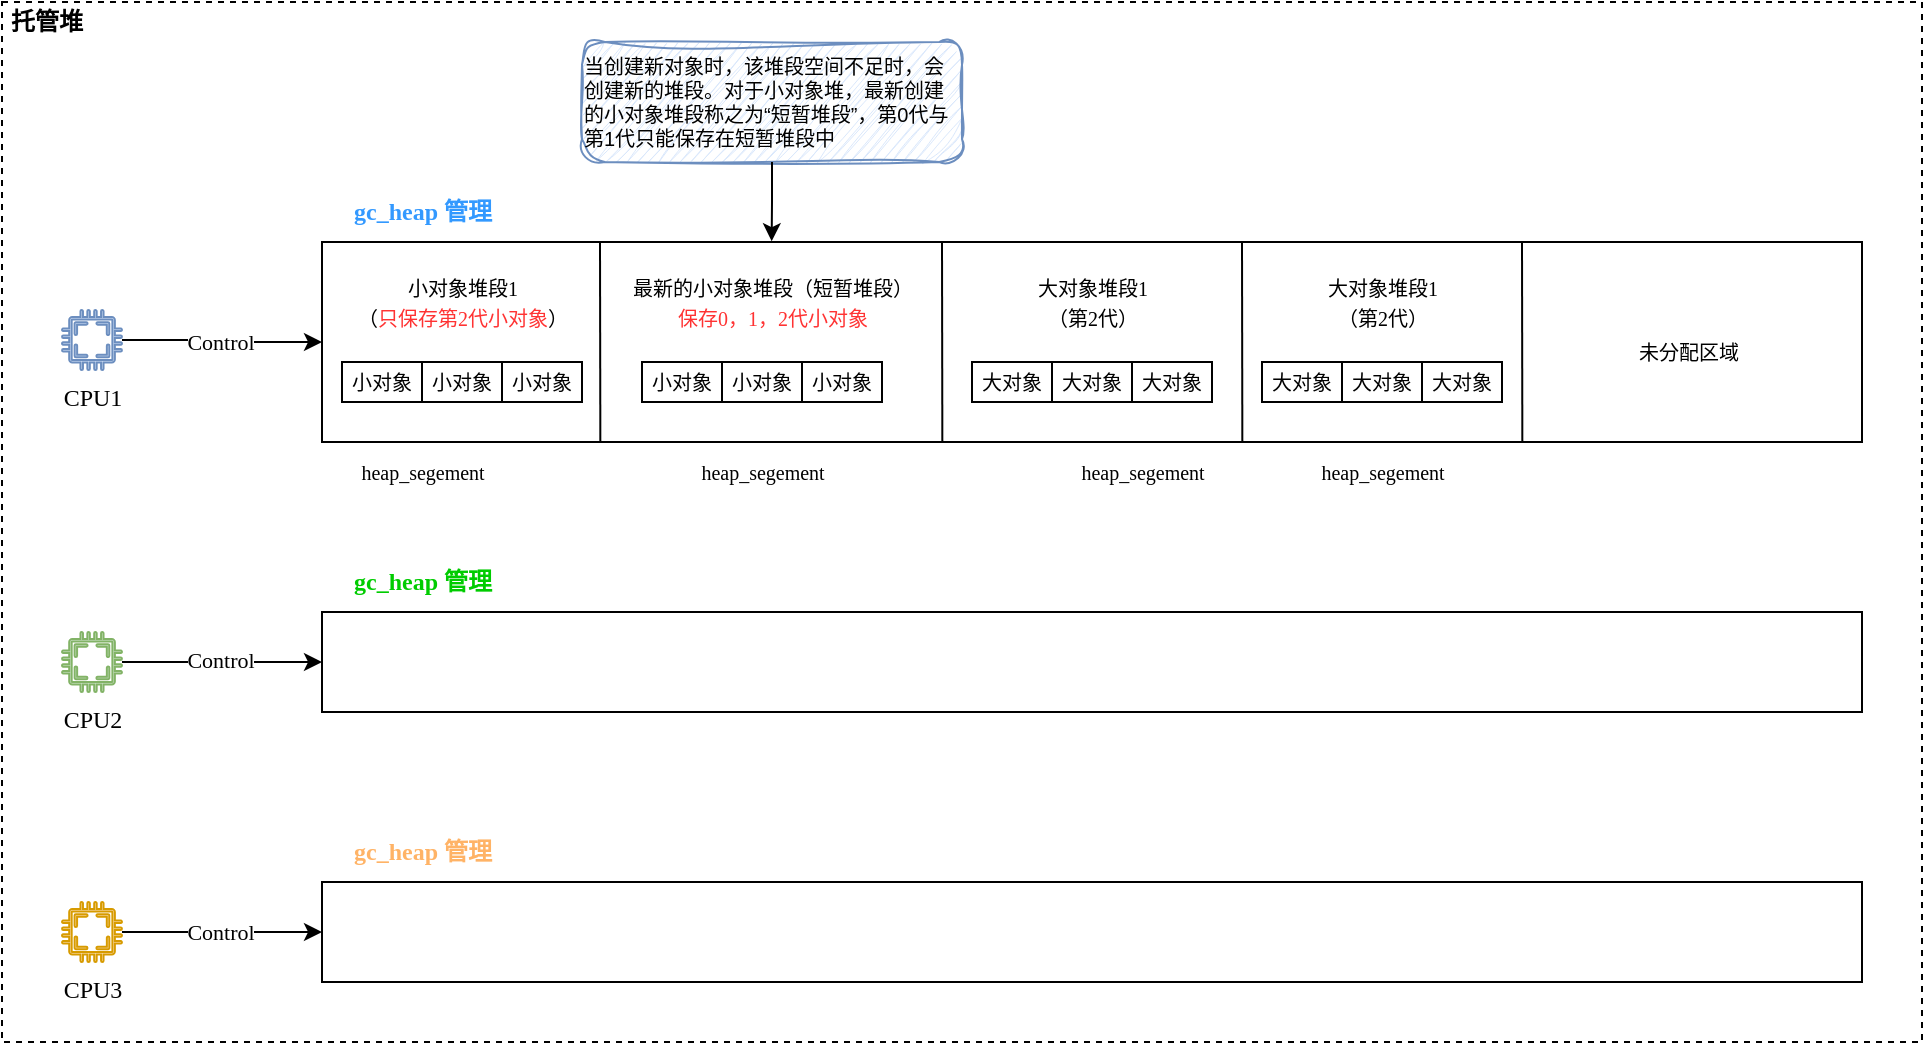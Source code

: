 <mxfile version="22.1.16" type="github">
  <diagram name="Page-1" id="YYMlpaoTQ2fiANM8ZNUl">
    <mxGraphModel dx="1195" dy="789" grid="1" gridSize="10" guides="1" tooltips="1" connect="1" arrows="1" fold="1" page="1" pageScale="1" pageWidth="827" pageHeight="1169" math="0" shadow="0">
      <root>
        <mxCell id="0" />
        <mxCell id="1" parent="0" />
        <mxCell id="S0VNaFS9qRUV_YJMW-pH-2" value="" style="rounded=0;html=1;flipV=1;flipH=1;whiteSpace=wrap;fontFamily=Comic Sans MS;" vertex="1" parent="1">
          <mxGeometry x="210" y="350" width="770" height="100" as="geometry" />
        </mxCell>
        <mxCell id="S0VNaFS9qRUV_YJMW-pH-3" value="" style="rounded=0;whiteSpace=wrap;html=1;flipV=1;flipH=1;fontFamily=Comic Sans MS;" vertex="1" parent="1">
          <mxGeometry x="210" y="535" width="770" height="50" as="geometry" />
        </mxCell>
        <mxCell id="S0VNaFS9qRUV_YJMW-pH-4" value="" style="rounded=0;whiteSpace=wrap;html=1;flipV=1;flipH=1;fontFamily=Comic Sans MS;" vertex="1" parent="1">
          <mxGeometry x="210" y="670" width="770" height="50" as="geometry" />
        </mxCell>
        <mxCell id="S0VNaFS9qRUV_YJMW-pH-8" style="edgeStyle=orthogonalEdgeStyle;rounded=0;orthogonalLoop=1;jettySize=auto;html=1;entryX=0;entryY=0.5;entryDx=0;entryDy=0;fontFamily=Comic Sans MS;" edge="1" parent="1" source="S0VNaFS9qRUV_YJMW-pH-5" target="S0VNaFS9qRUV_YJMW-pH-2">
          <mxGeometry relative="1" as="geometry" />
        </mxCell>
        <mxCell id="S0VNaFS9qRUV_YJMW-pH-12" value="Control" style="edgeLabel;html=1;align=center;verticalAlign=middle;resizable=0;points=[];fontFamily=Comic Sans MS;" vertex="1" connectable="0" parent="S0VNaFS9qRUV_YJMW-pH-8">
          <mxGeometry x="-0.03" y="-1" relative="1" as="geometry">
            <mxPoint as="offset" />
          </mxGeometry>
        </mxCell>
        <mxCell id="S0VNaFS9qRUV_YJMW-pH-5" value="CPU1" style="sketch=0;pointerEvents=1;shadow=0;dashed=0;html=1;strokeColor=#6c8ebf;fillColor=#dae8fc;aspect=fixed;labelPosition=center;verticalLabelPosition=bottom;verticalAlign=top;align=center;outlineConnect=0;shape=mxgraph.vvd.cpu;fontFamily=Comic Sans MS;" vertex="1" parent="1">
          <mxGeometry x="80" y="384" width="30" height="30" as="geometry" />
        </mxCell>
        <mxCell id="S0VNaFS9qRUV_YJMW-pH-9" style="edgeStyle=orthogonalEdgeStyle;rounded=0;orthogonalLoop=1;jettySize=auto;html=1;entryX=0;entryY=0.5;entryDx=0;entryDy=0;fontFamily=Comic Sans MS;" edge="1" parent="1" source="S0VNaFS9qRUV_YJMW-pH-6" target="S0VNaFS9qRUV_YJMW-pH-3">
          <mxGeometry relative="1" as="geometry" />
        </mxCell>
        <mxCell id="S0VNaFS9qRUV_YJMW-pH-13" value="Control" style="edgeLabel;html=1;align=center;verticalAlign=middle;resizable=0;points=[];fontFamily=Comic Sans MS;" vertex="1" connectable="0" parent="S0VNaFS9qRUV_YJMW-pH-9">
          <mxGeometry x="-0.03" y="1" relative="1" as="geometry">
            <mxPoint as="offset" />
          </mxGeometry>
        </mxCell>
        <mxCell id="S0VNaFS9qRUV_YJMW-pH-6" value="CPU2" style="sketch=0;pointerEvents=1;shadow=0;dashed=0;html=1;strokeColor=#82b366;fillColor=#d5e8d4;aspect=fixed;labelPosition=center;verticalLabelPosition=bottom;verticalAlign=top;align=center;outlineConnect=0;shape=mxgraph.vvd.cpu;fontFamily=Comic Sans MS;" vertex="1" parent="1">
          <mxGeometry x="80" y="545" width="30" height="30" as="geometry" />
        </mxCell>
        <mxCell id="S0VNaFS9qRUV_YJMW-pH-10" style="edgeStyle=orthogonalEdgeStyle;rounded=0;orthogonalLoop=1;jettySize=auto;html=1;entryX=0;entryY=0.5;entryDx=0;entryDy=0;fontFamily=Comic Sans MS;" edge="1" parent="1" source="S0VNaFS9qRUV_YJMW-pH-7" target="S0VNaFS9qRUV_YJMW-pH-4">
          <mxGeometry relative="1" as="geometry" />
        </mxCell>
        <mxCell id="S0VNaFS9qRUV_YJMW-pH-14" value="Control" style="edgeLabel;html=1;align=center;verticalAlign=middle;resizable=0;points=[];fontFamily=Comic Sans MS;" vertex="1" connectable="0" parent="S0VNaFS9qRUV_YJMW-pH-10">
          <mxGeometry x="-0.03" relative="1" as="geometry">
            <mxPoint as="offset" />
          </mxGeometry>
        </mxCell>
        <mxCell id="S0VNaFS9qRUV_YJMW-pH-7" value="CPU3" style="sketch=0;pointerEvents=1;shadow=0;dashed=0;html=1;strokeColor=#d79b00;fillColor=#ffe6cc;aspect=fixed;labelPosition=center;verticalLabelPosition=bottom;verticalAlign=top;align=center;outlineConnect=0;shape=mxgraph.vvd.cpu;fontFamily=Comic Sans MS;" vertex="1" parent="1">
          <mxGeometry x="80" y="680" width="30" height="30" as="geometry" />
        </mxCell>
        <mxCell id="S0VNaFS9qRUV_YJMW-pH-15" value="&lt;font color=&quot;#3399ff&quot;&gt;gc_heap 管理&lt;/font&gt;" style="text;html=1;align=center;verticalAlign=middle;resizable=0;points=[];autosize=1;strokeColor=none;fillColor=none;fontStyle=1;fontColor=#E2E8F2;fontFamily=Comic Sans MS;" vertex="1" parent="1">
          <mxGeometry x="210" y="320" width="100" height="30" as="geometry" />
        </mxCell>
        <mxCell id="S0VNaFS9qRUV_YJMW-pH-16" value="&lt;font color=&quot;#00cc00&quot;&gt;gc_heap 管理&lt;/font&gt;" style="text;html=1;align=center;verticalAlign=middle;resizable=0;points=[];autosize=1;strokeColor=none;fillColor=none;fontStyle=1;fontFamily=Comic Sans MS;" vertex="1" parent="1">
          <mxGeometry x="210" y="505" width="100" height="30" as="geometry" />
        </mxCell>
        <mxCell id="S0VNaFS9qRUV_YJMW-pH-17" value="&lt;font color=&quot;#ffb366&quot;&gt;gc_heap 管理&lt;/font&gt;" style="text;html=1;align=center;verticalAlign=middle;resizable=0;points=[];autosize=1;strokeColor=none;fillColor=none;fontStyle=1;fontFamily=Comic Sans MS;" vertex="1" parent="1">
          <mxGeometry x="210" y="640" width="100" height="30" as="geometry" />
        </mxCell>
        <mxCell id="S0VNaFS9qRUV_YJMW-pH-32" value="&lt;font color=&quot;#000000&quot; style=&quot;font-weight: normal; font-size: 10px;&quot;&gt;heap_segement&lt;/font&gt;" style="text;html=1;align=center;verticalAlign=middle;resizable=0;points=[];autosize=1;strokeColor=none;fillColor=none;fontStyle=1;fontColor=#E2E8F2;fontSize=10;fontFamily=Comic Sans MS;" vertex="1" parent="1">
          <mxGeometry x="210" y="450" width="100" height="30" as="geometry" />
        </mxCell>
        <mxCell id="S0VNaFS9qRUV_YJMW-pH-33" value="&lt;font color=&quot;#000000&quot; style=&quot;font-weight: normal; font-size: 10px;&quot;&gt;heap_segement&lt;/font&gt;" style="text;html=1;align=center;verticalAlign=middle;resizable=0;points=[];autosize=1;strokeColor=none;fillColor=none;fontStyle=1;fontColor=#E2E8F2;fontSize=10;fontFamily=Comic Sans MS;" vertex="1" parent="1">
          <mxGeometry x="380" y="450" width="100" height="30" as="geometry" />
        </mxCell>
        <mxCell id="S0VNaFS9qRUV_YJMW-pH-34" value="&lt;font color=&quot;#000000&quot; style=&quot;font-weight: normal; font-size: 10px;&quot;&gt;heap_segement&lt;/font&gt;" style="text;html=1;align=center;verticalAlign=middle;resizable=0;points=[];autosize=1;strokeColor=none;fillColor=none;fontStyle=1;fontColor=#E2E8F2;fontSize=10;fontFamily=Comic Sans MS;" vertex="1" parent="1">
          <mxGeometry x="570" y="450" width="100" height="30" as="geometry" />
        </mxCell>
        <mxCell id="S0VNaFS9qRUV_YJMW-pH-36" value="&lt;span style=&quot;font-size: 10px; font-weight: 400;&quot;&gt;&lt;font color=&quot;#000000&quot;&gt;小对象堆段1&lt;/font&gt;&lt;br&gt;&lt;font color=&quot;#000000&quot;&gt;（&lt;/font&gt;&lt;font color=&quot;#ff3333&quot;&gt;只保存第2代小对象&lt;/font&gt;&lt;font color=&quot;#000000&quot;&gt;）&lt;/font&gt;&lt;/span&gt;" style="text;html=1;align=center;verticalAlign=middle;resizable=0;points=[];autosize=1;strokeColor=none;fillColor=none;fontStyle=1;fontColor=#E2E8F2;fontFamily=Comic Sans MS;" vertex="1" parent="1">
          <mxGeometry x="215" y="360" width="130" height="40" as="geometry" />
        </mxCell>
        <mxCell id="S0VNaFS9qRUV_YJMW-pH-39" value="&lt;font color=&quot;#000000&quot;&gt;&lt;span style=&quot;font-size: 10px; font-weight: 400;&quot;&gt;大对象堆段1&lt;br&gt;（第2代）&lt;/span&gt;&lt;/font&gt;" style="text;html=1;align=center;verticalAlign=middle;resizable=0;points=[];autosize=1;strokeColor=none;fillColor=none;fontStyle=1;fontColor=#E2E8F2;fontFamily=Comic Sans MS;" vertex="1" parent="1">
          <mxGeometry x="555" y="360" width="80" height="40" as="geometry" />
        </mxCell>
        <mxCell id="S0VNaFS9qRUV_YJMW-pH-42" value="&lt;span style=&quot;font-size: 10px; font-weight: 400;&quot;&gt;&lt;font color=&quot;#000000&quot;&gt;最新的小对象堆段（短暂堆段）&lt;/font&gt;&lt;br&gt;&lt;font color=&quot;#ff3333&quot;&gt;保存0，1，2代小对象&lt;/font&gt;&lt;br&gt;&lt;/span&gt;" style="text;html=1;align=center;verticalAlign=middle;resizable=0;points=[];autosize=1;strokeColor=none;fillColor=none;fontStyle=1;fontColor=#E2E8F2;fontFamily=Comic Sans MS;" vertex="1" parent="1">
          <mxGeometry x="355" y="360" width="160" height="40" as="geometry" />
        </mxCell>
        <mxCell id="S0VNaFS9qRUV_YJMW-pH-46" value="&lt;font color=&quot;#000000&quot;&gt;&lt;span style=&quot;font-size: 10px; font-weight: 400;&quot;&gt;大对象堆段1&lt;br&gt;（第2代）&lt;/span&gt;&lt;/font&gt;" style="text;html=1;align=center;verticalAlign=middle;resizable=0;points=[];autosize=1;strokeColor=none;fillColor=none;fontStyle=1;fontColor=#E2E8F2;fontFamily=Comic Sans MS;" vertex="1" parent="1">
          <mxGeometry x="700" y="360" width="80" height="40" as="geometry" />
        </mxCell>
        <mxCell id="S0VNaFS9qRUV_YJMW-pH-47" value="&lt;font color=&quot;#000000&quot; style=&quot;font-weight: normal; font-size: 10px;&quot;&gt;heap_segement&lt;/font&gt;" style="text;html=1;align=center;verticalAlign=middle;resizable=0;points=[];autosize=1;strokeColor=none;fillColor=none;fontStyle=1;fontColor=#E2E8F2;fontSize=10;fontFamily=Comic Sans MS;" vertex="1" parent="1">
          <mxGeometry x="690" y="450" width="100" height="30" as="geometry" />
        </mxCell>
        <mxCell id="S0VNaFS9qRUV_YJMW-pH-48" value="&lt;font color=&quot;#000000&quot;&gt;&lt;span style=&quot;font-size: 10px; font-weight: 400;&quot;&gt;未分配区域&lt;/span&gt;&lt;/font&gt;" style="text;html=1;align=center;verticalAlign=middle;resizable=0;points=[];autosize=1;strokeColor=none;fillColor=none;fontStyle=1;fontColor=#E2E8F2;fontFamily=Comic Sans MS;" vertex="1" parent="1">
          <mxGeometry x="858" y="390" width="70" height="30" as="geometry" />
        </mxCell>
        <mxCell id="S0VNaFS9qRUV_YJMW-pH-52" value="" style="endArrow=none;html=1;rounded=0;fontFamily=Comic Sans MS;exitX=0.666;exitY=0;exitDx=0;exitDy=0;exitPerimeter=0;" edge="1" parent="1">
          <mxGeometry width="50" height="50" relative="1" as="geometry">
            <mxPoint x="810.18" y="450" as="sourcePoint" />
            <mxPoint x="810" y="350" as="targetPoint" />
          </mxGeometry>
        </mxCell>
        <mxCell id="S0VNaFS9qRUV_YJMW-pH-54" value="" style="endArrow=none;html=1;rounded=0;fontFamily=Comic Sans MS;exitX=0.666;exitY=0;exitDx=0;exitDy=0;exitPerimeter=0;" edge="1" parent="1">
          <mxGeometry width="50" height="50" relative="1" as="geometry">
            <mxPoint x="349.18" y="450" as="sourcePoint" />
            <mxPoint x="349" y="350" as="targetPoint" />
          </mxGeometry>
        </mxCell>
        <mxCell id="S0VNaFS9qRUV_YJMW-pH-55" value="" style="endArrow=none;html=1;rounded=0;fontFamily=Comic Sans MS;exitX=0.666;exitY=0;exitDx=0;exitDy=0;exitPerimeter=0;" edge="1" parent="1">
          <mxGeometry width="50" height="50" relative="1" as="geometry">
            <mxPoint x="520.18" y="450" as="sourcePoint" />
            <mxPoint x="520" y="350" as="targetPoint" />
          </mxGeometry>
        </mxCell>
        <mxCell id="S0VNaFS9qRUV_YJMW-pH-56" value="" style="endArrow=none;html=1;rounded=0;fontFamily=Comic Sans MS;exitX=0.666;exitY=0;exitDx=0;exitDy=0;exitPerimeter=0;" edge="1" parent="1">
          <mxGeometry width="50" height="50" relative="1" as="geometry">
            <mxPoint x="670.18" y="450" as="sourcePoint" />
            <mxPoint x="670" y="350" as="targetPoint" />
          </mxGeometry>
        </mxCell>
        <mxCell id="S0VNaFS9qRUV_YJMW-pH-61" value="" style="group" vertex="1" connectable="0" parent="1">
          <mxGeometry x="220" y="410" width="120" height="20" as="geometry" />
        </mxCell>
        <mxCell id="S0VNaFS9qRUV_YJMW-pH-58" value="小对象" style="rounded=0;whiteSpace=wrap;html=1;fontSize=10;" vertex="1" parent="S0VNaFS9qRUV_YJMW-pH-61">
          <mxGeometry width="40" height="20" as="geometry" />
        </mxCell>
        <mxCell id="S0VNaFS9qRUV_YJMW-pH-59" value="小对象" style="rounded=0;whiteSpace=wrap;html=1;fontSize=10;" vertex="1" parent="S0VNaFS9qRUV_YJMW-pH-61">
          <mxGeometry x="40" width="40" height="20" as="geometry" />
        </mxCell>
        <mxCell id="S0VNaFS9qRUV_YJMW-pH-60" value="小对象" style="rounded=0;whiteSpace=wrap;html=1;fontSize=10;" vertex="1" parent="S0VNaFS9qRUV_YJMW-pH-61">
          <mxGeometry x="80" width="40" height="20" as="geometry" />
        </mxCell>
        <mxCell id="S0VNaFS9qRUV_YJMW-pH-62" value="" style="group" vertex="1" connectable="0" parent="1">
          <mxGeometry x="370" y="410" width="120" height="20" as="geometry" />
        </mxCell>
        <mxCell id="S0VNaFS9qRUV_YJMW-pH-63" value="小对象" style="rounded=0;whiteSpace=wrap;html=1;fontSize=10;" vertex="1" parent="S0VNaFS9qRUV_YJMW-pH-62">
          <mxGeometry width="40" height="20" as="geometry" />
        </mxCell>
        <mxCell id="S0VNaFS9qRUV_YJMW-pH-64" value="小对象" style="rounded=0;whiteSpace=wrap;html=1;fontSize=10;" vertex="1" parent="S0VNaFS9qRUV_YJMW-pH-62">
          <mxGeometry x="40" width="40" height="20" as="geometry" />
        </mxCell>
        <mxCell id="S0VNaFS9qRUV_YJMW-pH-65" value="小对象" style="rounded=0;whiteSpace=wrap;html=1;fontSize=10;" vertex="1" parent="S0VNaFS9qRUV_YJMW-pH-62">
          <mxGeometry x="80" width="40" height="20" as="geometry" />
        </mxCell>
        <mxCell id="S0VNaFS9qRUV_YJMW-pH-77" value="大对象" style="rounded=0;whiteSpace=wrap;html=1;fontSize=10;" vertex="1" parent="1">
          <mxGeometry x="535" y="410" width="40" height="20" as="geometry" />
        </mxCell>
        <mxCell id="S0VNaFS9qRUV_YJMW-pH-78" value="大对象" style="rounded=0;whiteSpace=wrap;html=1;fontSize=10;" vertex="1" parent="1">
          <mxGeometry x="575" y="410" width="40" height="20" as="geometry" />
        </mxCell>
        <mxCell id="S0VNaFS9qRUV_YJMW-pH-79" value="大对象" style="rounded=0;whiteSpace=wrap;html=1;fontSize=10;" vertex="1" parent="1">
          <mxGeometry x="615" y="410" width="40" height="20" as="geometry" />
        </mxCell>
        <mxCell id="S0VNaFS9qRUV_YJMW-pH-80" value="大对象" style="rounded=0;whiteSpace=wrap;html=1;fontSize=10;" vertex="1" parent="1">
          <mxGeometry x="680" y="410" width="40" height="20" as="geometry" />
        </mxCell>
        <mxCell id="S0VNaFS9qRUV_YJMW-pH-81" value="大对象" style="rounded=0;whiteSpace=wrap;html=1;fontSize=10;" vertex="1" parent="1">
          <mxGeometry x="720" y="410" width="40" height="20" as="geometry" />
        </mxCell>
        <mxCell id="S0VNaFS9qRUV_YJMW-pH-82" value="大对象" style="rounded=0;whiteSpace=wrap;html=1;fontSize=10;" vertex="1" parent="1">
          <mxGeometry x="760" y="410" width="40" height="20" as="geometry" />
        </mxCell>
        <mxCell id="S0VNaFS9qRUV_YJMW-pH-86" value="&lt;h1 style=&quot;border-color: var(--border-color); text-align: left; font-size: 10px;&quot;&gt;&lt;span style=&quot;font-weight: normal;&quot;&gt;当创建新对象时，该堆段空间不足时，会创建新的堆段。对于小对象堆，最新创建的小对象堆段称之为“短暂堆段”，第0代与第1代只能保存在短暂堆段中&lt;/span&gt;&lt;/h1&gt;" style="rounded=1;whiteSpace=wrap;html=1;fillColor=#dae8fc;strokeColor=#6c8ebf;glass=0;shadow=0;arcSize=19;sketch=1;curveFitting=1;jiggle=2;" vertex="1" parent="1">
          <mxGeometry x="340" y="250" width="190" height="60" as="geometry" />
        </mxCell>
        <mxCell id="S0VNaFS9qRUV_YJMW-pH-88" style="edgeStyle=orthogonalEdgeStyle;rounded=0;orthogonalLoop=1;jettySize=auto;html=1;entryX=0.708;entryY=1.004;entryDx=0;entryDy=0;entryPerimeter=0;" edge="1" parent="1" source="S0VNaFS9qRUV_YJMW-pH-86" target="S0VNaFS9qRUV_YJMW-pH-2">
          <mxGeometry relative="1" as="geometry" />
        </mxCell>
        <mxCell id="S0VNaFS9qRUV_YJMW-pH-89" value="" style="rounded=0;whiteSpace=wrap;html=1;fillColor=none;dashed=1;" vertex="1" parent="1">
          <mxGeometry x="50" y="230" width="960" height="520" as="geometry" />
        </mxCell>
        <mxCell id="S0VNaFS9qRUV_YJMW-pH-91" value="托管堆" style="text;html=1;strokeColor=none;fillColor=none;align=center;verticalAlign=middle;whiteSpace=wrap;rounded=0;fontStyle=1" vertex="1" parent="1">
          <mxGeometry x="50" y="230" width="45" height="20" as="geometry" />
        </mxCell>
      </root>
    </mxGraphModel>
  </diagram>
</mxfile>
